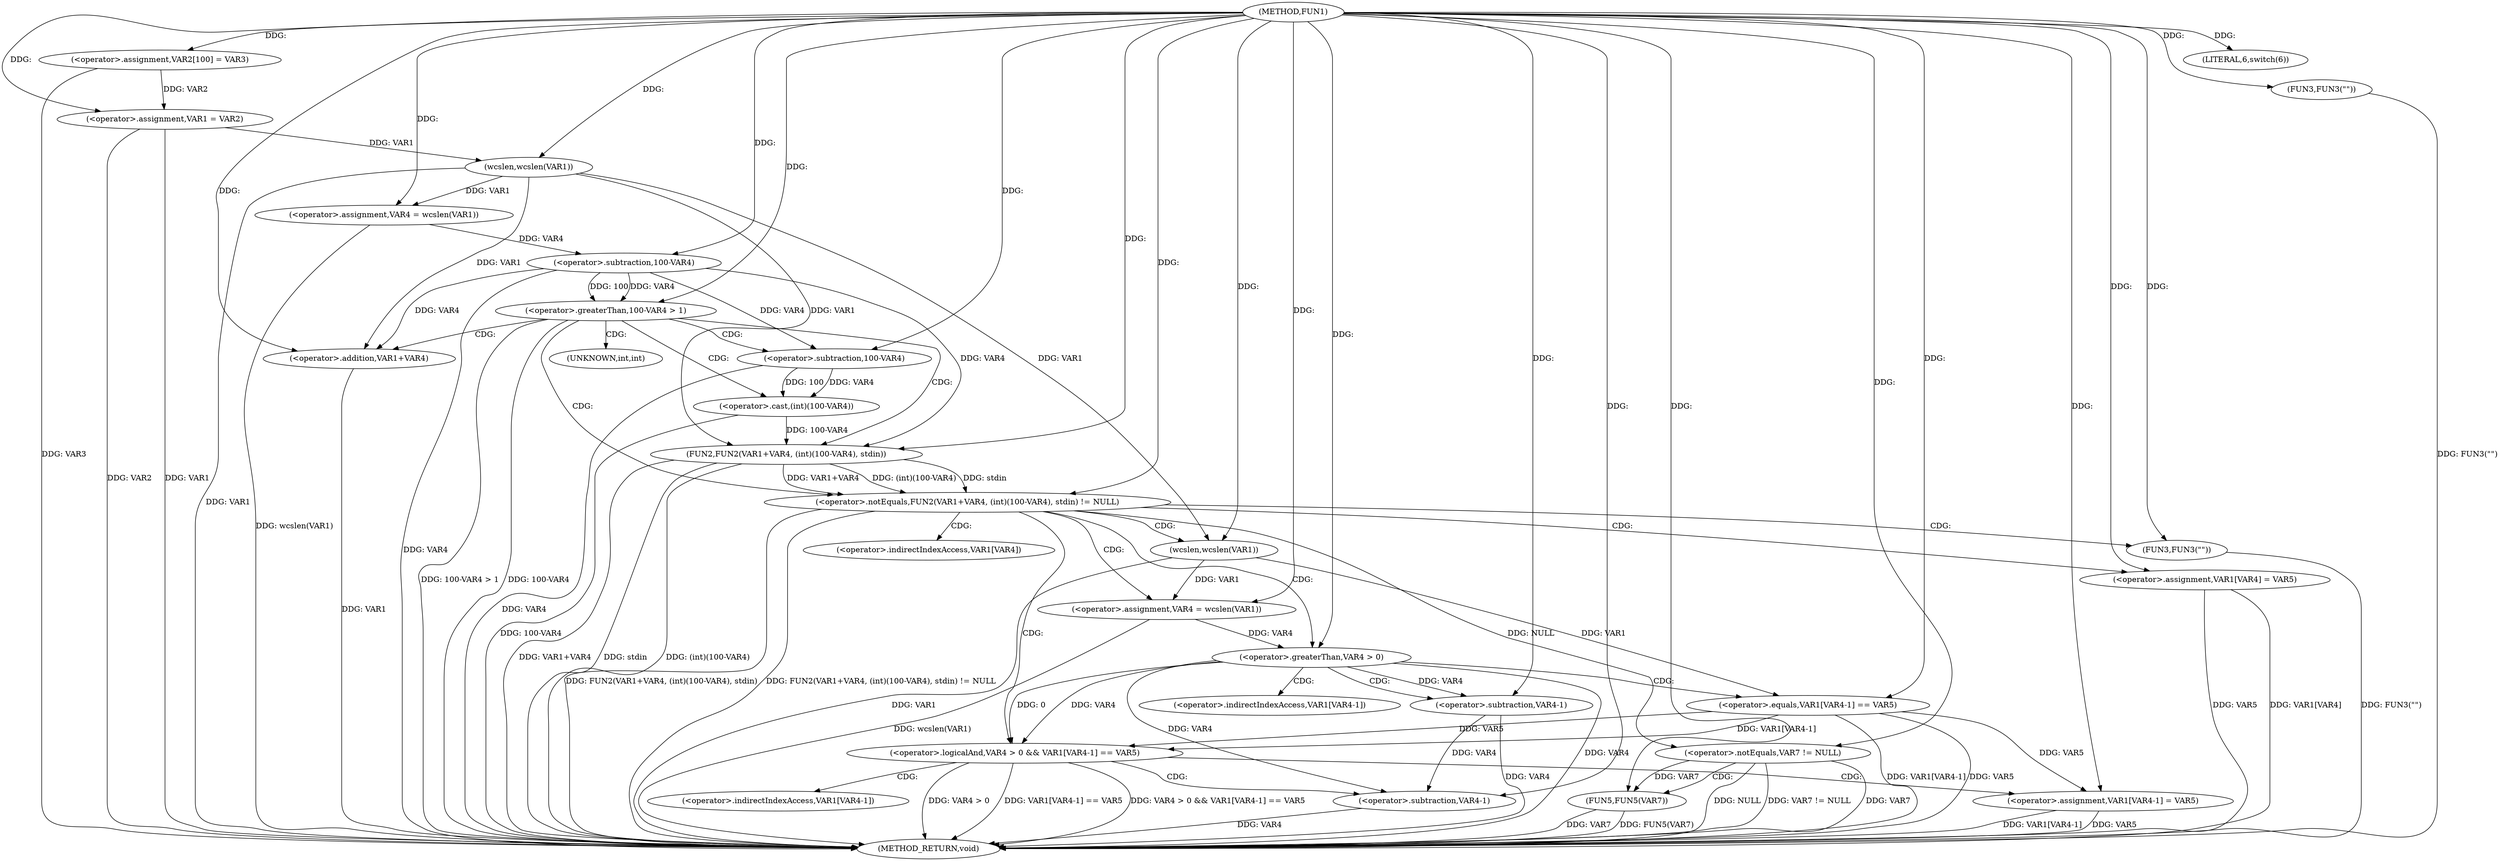 digraph FUN1 {  
"1000100" [label = "(METHOD,FUN1)" ]
"1000188" [label = "(METHOD_RETURN,void)" ]
"1000104" [label = "(<operator>.assignment,VAR2[100] = VAR3)" ]
"1000107" [label = "(<operator>.assignment,VAR1 = VAR2)" ]
"1000111" [label = "(LITERAL,6,switch(6))" ]
"1000116" [label = "(<operator>.assignment,VAR4 = wcslen(VAR1))" ]
"1000118" [label = "(wcslen,wcslen(VAR1))" ]
"1000121" [label = "(<operator>.greaterThan,100-VAR4 > 1)" ]
"1000122" [label = "(<operator>.subtraction,100-VAR4)" ]
"1000128" [label = "(<operator>.notEquals,FUN2(VAR1+VAR4, (int)(100-VAR4), stdin) != NULL)" ]
"1000129" [label = "(FUN2,FUN2(VAR1+VAR4, (int)(100-VAR4), stdin))" ]
"1000130" [label = "(<operator>.addition,VAR1+VAR4)" ]
"1000133" [label = "(<operator>.cast,(int)(100-VAR4))" ]
"1000135" [label = "(<operator>.subtraction,100-VAR4)" ]
"1000141" [label = "(<operator>.assignment,VAR4 = wcslen(VAR1))" ]
"1000143" [label = "(wcslen,wcslen(VAR1))" ]
"1000146" [label = "(<operator>.logicalAnd,VAR4 > 0 && VAR1[VAR4-1] == VAR5)" ]
"1000147" [label = "(<operator>.greaterThan,VAR4 > 0)" ]
"1000150" [label = "(<operator>.equals,VAR1[VAR4-1] == VAR5)" ]
"1000153" [label = "(<operator>.subtraction,VAR4-1)" ]
"1000158" [label = "(<operator>.assignment,VAR1[VAR4-1] = VAR5)" ]
"1000161" [label = "(<operator>.subtraction,VAR4-1)" ]
"1000167" [label = "(FUN3,FUN3(\"\"))" ]
"1000169" [label = "(<operator>.assignment,VAR1[VAR4] = VAR5)" ]
"1000176" [label = "(FUN3,FUN3(\"\"))" ]
"1000182" [label = "(<operator>.notEquals,VAR7 != NULL)" ]
"1000186" [label = "(FUN5,FUN5(VAR7))" ]
"1000134" [label = "(UNKNOWN,int,int)" ]
"1000151" [label = "(<operator>.indirectIndexAccess,VAR1[VAR4-1])" ]
"1000159" [label = "(<operator>.indirectIndexAccess,VAR1[VAR4-1])" ]
"1000170" [label = "(<operator>.indirectIndexAccess,VAR1[VAR4])" ]
  "1000186" -> "1000188"  [ label = "DDG: VAR7"] 
  "1000107" -> "1000188"  [ label = "DDG: VAR1"] 
  "1000182" -> "1000188"  [ label = "DDG: NULL"] 
  "1000121" -> "1000188"  [ label = "DDG: 100-VAR4 > 1"] 
  "1000116" -> "1000188"  [ label = "DDG: wcslen(VAR1)"] 
  "1000129" -> "1000188"  [ label = "DDG: (int)(100-VAR4)"] 
  "1000153" -> "1000188"  [ label = "DDG: VAR4"] 
  "1000118" -> "1000188"  [ label = "DDG: VAR1"] 
  "1000182" -> "1000188"  [ label = "DDG: VAR7 != NULL"] 
  "1000158" -> "1000188"  [ label = "DDG: VAR1[VAR4-1]"] 
  "1000129" -> "1000188"  [ label = "DDG: VAR1+VAR4"] 
  "1000158" -> "1000188"  [ label = "DDG: VAR5"] 
  "1000186" -> "1000188"  [ label = "DDG: FUN5(VAR7)"] 
  "1000150" -> "1000188"  [ label = "DDG: VAR1[VAR4-1]"] 
  "1000128" -> "1000188"  [ label = "DDG: FUN2(VAR1+VAR4, (int)(100-VAR4), stdin)"] 
  "1000143" -> "1000188"  [ label = "DDG: VAR1"] 
  "1000167" -> "1000188"  [ label = "DDG: FUN3(\"\")"] 
  "1000147" -> "1000188"  [ label = "DDG: VAR4"] 
  "1000176" -> "1000188"  [ label = "DDG: FUN3(\"\")"] 
  "1000133" -> "1000188"  [ label = "DDG: 100-VAR4"] 
  "1000169" -> "1000188"  [ label = "DDG: VAR5"] 
  "1000141" -> "1000188"  [ label = "DDG: wcslen(VAR1)"] 
  "1000121" -> "1000188"  [ label = "DDG: 100-VAR4"] 
  "1000169" -> "1000188"  [ label = "DDG: VAR1[VAR4]"] 
  "1000146" -> "1000188"  [ label = "DDG: VAR1[VAR4-1] == VAR5"] 
  "1000129" -> "1000188"  [ label = "DDG: stdin"] 
  "1000128" -> "1000188"  [ label = "DDG: FUN2(VAR1+VAR4, (int)(100-VAR4), stdin) != NULL"] 
  "1000150" -> "1000188"  [ label = "DDG: VAR5"] 
  "1000161" -> "1000188"  [ label = "DDG: VAR4"] 
  "1000146" -> "1000188"  [ label = "DDG: VAR4 > 0 && VAR1[VAR4-1] == VAR5"] 
  "1000146" -> "1000188"  [ label = "DDG: VAR4 > 0"] 
  "1000182" -> "1000188"  [ label = "DDG: VAR7"] 
  "1000135" -> "1000188"  [ label = "DDG: VAR4"] 
  "1000104" -> "1000188"  [ label = "DDG: VAR3"] 
  "1000107" -> "1000188"  [ label = "DDG: VAR2"] 
  "1000130" -> "1000188"  [ label = "DDG: VAR1"] 
  "1000122" -> "1000188"  [ label = "DDG: VAR4"] 
  "1000100" -> "1000104"  [ label = "DDG: "] 
  "1000104" -> "1000107"  [ label = "DDG: VAR2"] 
  "1000100" -> "1000107"  [ label = "DDG: "] 
  "1000100" -> "1000111"  [ label = "DDG: "] 
  "1000118" -> "1000116"  [ label = "DDG: VAR1"] 
  "1000100" -> "1000116"  [ label = "DDG: "] 
  "1000107" -> "1000118"  [ label = "DDG: VAR1"] 
  "1000100" -> "1000118"  [ label = "DDG: "] 
  "1000122" -> "1000121"  [ label = "DDG: 100"] 
  "1000122" -> "1000121"  [ label = "DDG: VAR4"] 
  "1000100" -> "1000122"  [ label = "DDG: "] 
  "1000116" -> "1000122"  [ label = "DDG: VAR4"] 
  "1000100" -> "1000121"  [ label = "DDG: "] 
  "1000129" -> "1000128"  [ label = "DDG: VAR1+VAR4"] 
  "1000129" -> "1000128"  [ label = "DDG: (int)(100-VAR4)"] 
  "1000129" -> "1000128"  [ label = "DDG: stdin"] 
  "1000118" -> "1000129"  [ label = "DDG: VAR1"] 
  "1000100" -> "1000129"  [ label = "DDG: "] 
  "1000122" -> "1000129"  [ label = "DDG: VAR4"] 
  "1000118" -> "1000130"  [ label = "DDG: VAR1"] 
  "1000100" -> "1000130"  [ label = "DDG: "] 
  "1000122" -> "1000130"  [ label = "DDG: VAR4"] 
  "1000133" -> "1000129"  [ label = "DDG: 100-VAR4"] 
  "1000135" -> "1000133"  [ label = "DDG: 100"] 
  "1000135" -> "1000133"  [ label = "DDG: VAR4"] 
  "1000100" -> "1000135"  [ label = "DDG: "] 
  "1000122" -> "1000135"  [ label = "DDG: VAR4"] 
  "1000100" -> "1000128"  [ label = "DDG: "] 
  "1000143" -> "1000141"  [ label = "DDG: VAR1"] 
  "1000100" -> "1000141"  [ label = "DDG: "] 
  "1000100" -> "1000143"  [ label = "DDG: "] 
  "1000118" -> "1000143"  [ label = "DDG: VAR1"] 
  "1000147" -> "1000146"  [ label = "DDG: VAR4"] 
  "1000147" -> "1000146"  [ label = "DDG: 0"] 
  "1000141" -> "1000147"  [ label = "DDG: VAR4"] 
  "1000100" -> "1000147"  [ label = "DDG: "] 
  "1000150" -> "1000146"  [ label = "DDG: VAR1[VAR4-1]"] 
  "1000150" -> "1000146"  [ label = "DDG: VAR5"] 
  "1000143" -> "1000150"  [ label = "DDG: VAR1"] 
  "1000147" -> "1000153"  [ label = "DDG: VAR4"] 
  "1000100" -> "1000153"  [ label = "DDG: "] 
  "1000100" -> "1000150"  [ label = "DDG: "] 
  "1000150" -> "1000158"  [ label = "DDG: VAR5"] 
  "1000100" -> "1000158"  [ label = "DDG: "] 
  "1000147" -> "1000161"  [ label = "DDG: VAR4"] 
  "1000153" -> "1000161"  [ label = "DDG: VAR4"] 
  "1000100" -> "1000161"  [ label = "DDG: "] 
  "1000100" -> "1000167"  [ label = "DDG: "] 
  "1000100" -> "1000169"  [ label = "DDG: "] 
  "1000100" -> "1000176"  [ label = "DDG: "] 
  "1000100" -> "1000182"  [ label = "DDG: "] 
  "1000128" -> "1000182"  [ label = "DDG: NULL"] 
  "1000182" -> "1000186"  [ label = "DDG: VAR7"] 
  "1000100" -> "1000186"  [ label = "DDG: "] 
  "1000121" -> "1000128"  [ label = "CDG: "] 
  "1000121" -> "1000135"  [ label = "CDG: "] 
  "1000121" -> "1000133"  [ label = "CDG: "] 
  "1000121" -> "1000129"  [ label = "CDG: "] 
  "1000121" -> "1000130"  [ label = "CDG: "] 
  "1000121" -> "1000134"  [ label = "CDG: "] 
  "1000128" -> "1000141"  [ label = "CDG: "] 
  "1000128" -> "1000169"  [ label = "CDG: "] 
  "1000128" -> "1000143"  [ label = "CDG: "] 
  "1000128" -> "1000167"  [ label = "CDG: "] 
  "1000128" -> "1000147"  [ label = "CDG: "] 
  "1000128" -> "1000170"  [ label = "CDG: "] 
  "1000128" -> "1000146"  [ label = "CDG: "] 
  "1000146" -> "1000161"  [ label = "CDG: "] 
  "1000146" -> "1000159"  [ label = "CDG: "] 
  "1000146" -> "1000158"  [ label = "CDG: "] 
  "1000147" -> "1000153"  [ label = "CDG: "] 
  "1000147" -> "1000150"  [ label = "CDG: "] 
  "1000147" -> "1000151"  [ label = "CDG: "] 
  "1000182" -> "1000186"  [ label = "CDG: "] 
}
